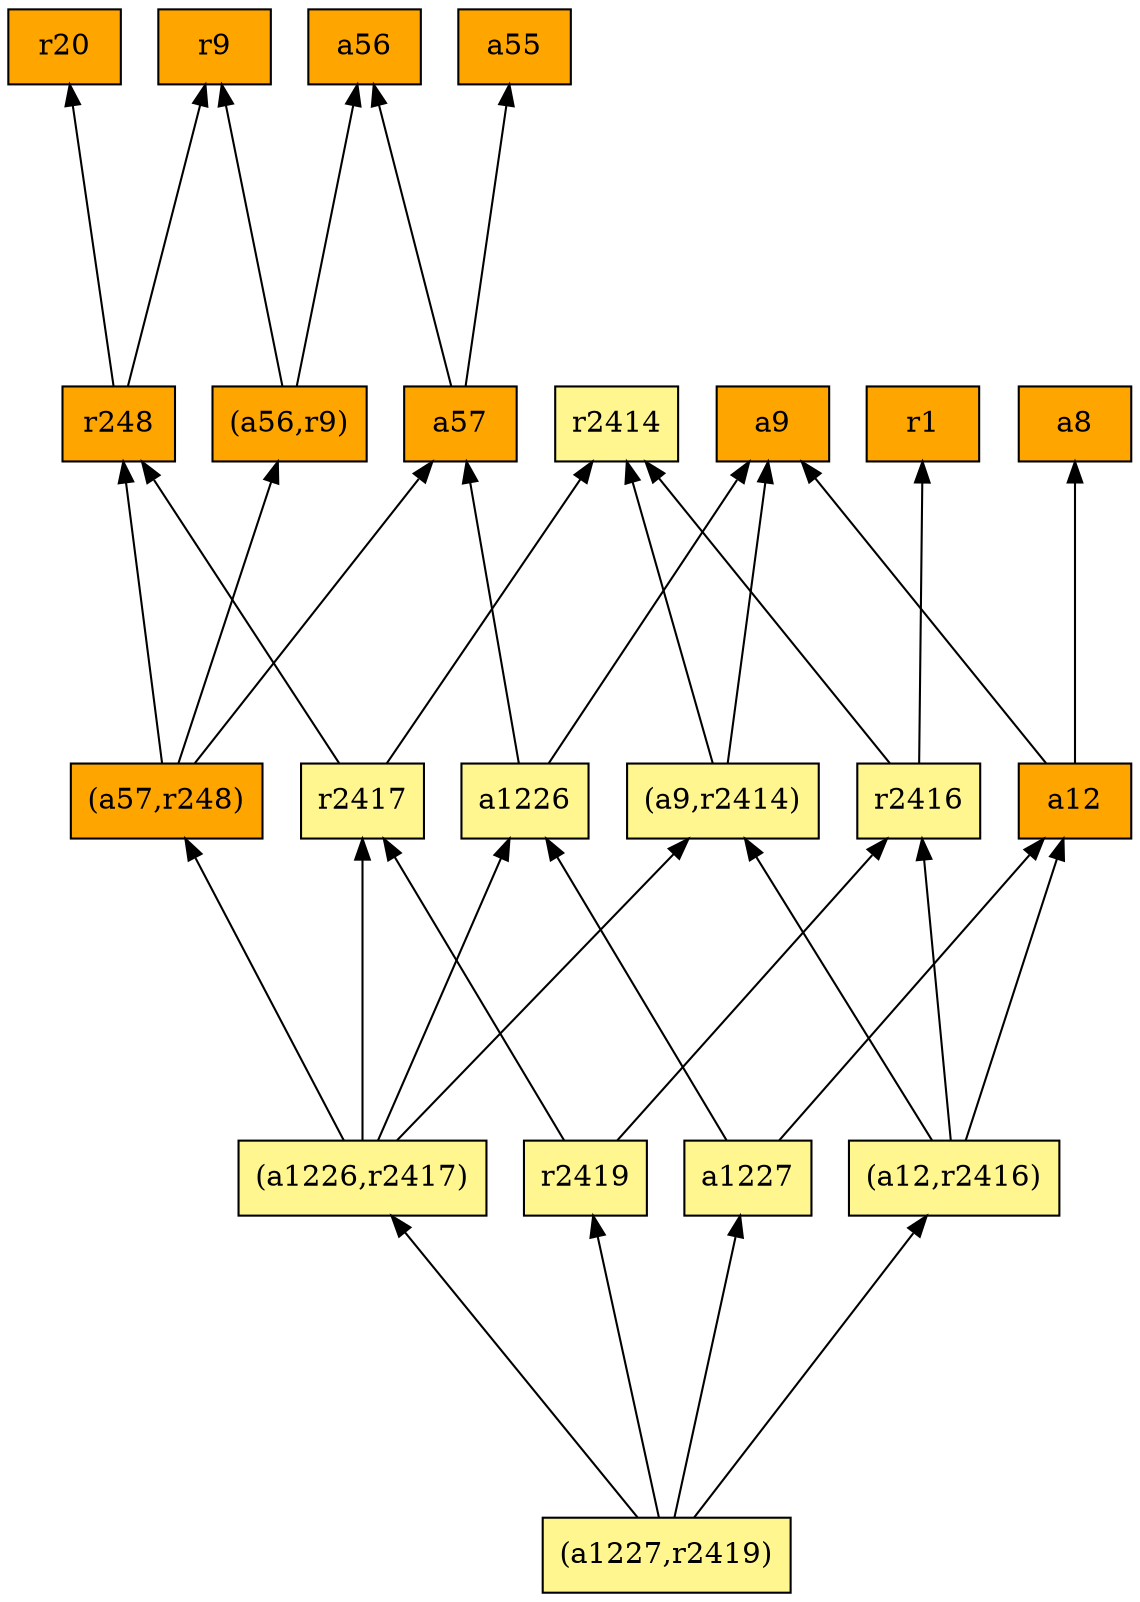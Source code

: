 digraph G {
rankdir=BT;ranksep="2.0";
"(a1226,r2417)" [shape=record,fillcolor=khaki1,style=filled,label="{(a1226,r2417)}"];
"a1226" [shape=record,fillcolor=khaki1,style=filled,label="{a1226}"];
"a8" [shape=record,fillcolor=orange,style=filled,label="{a8}"];
"a57" [shape=record,fillcolor=orange,style=filled,label="{a57}"];
"a56" [shape=record,fillcolor=orange,style=filled,label="{a56}"];
"r2417" [shape=record,fillcolor=khaki1,style=filled,label="{r2417}"];
"(a12,r2416)" [shape=record,fillcolor=khaki1,style=filled,label="{(a12,r2416)}"];
"r2416" [shape=record,fillcolor=khaki1,style=filled,label="{r2416}"];
"r9" [shape=record,fillcolor=orange,style=filled,label="{r9}"];
"(a9,r2414)" [shape=record,fillcolor=khaki1,style=filled,label="{(a9,r2414)}"];
"r2419" [shape=record,fillcolor=khaki1,style=filled,label="{r2419}"];
"(a1227,r2419)" [shape=record,fillcolor=khaki1,style=filled,label="{(a1227,r2419)}"];
"r248" [shape=record,fillcolor=orange,style=filled,label="{r248}"];
"(a57,r248)" [shape=record,fillcolor=orange,style=filled,label="{(a57,r248)}"];
"(a56,r9)" [shape=record,fillcolor=orange,style=filled,label="{(a56,r9)}"];
"a55" [shape=record,fillcolor=orange,style=filled,label="{a55}"];
"a9" [shape=record,fillcolor=orange,style=filled,label="{a9}"];
"r2414" [shape=record,fillcolor=khaki1,style=filled,label="{r2414}"];
"a1227" [shape=record,fillcolor=khaki1,style=filled,label="{a1227}"];
"r20" [shape=record,fillcolor=orange,style=filled,label="{r20}"];
"r1" [shape=record,fillcolor=orange,style=filled,label="{r1}"];
"a12" [shape=record,fillcolor=orange,style=filled,label="{a12}"];
"(a1226,r2417)" -> "a1226"
"(a1226,r2417)" -> "(a57,r248)"
"(a1226,r2417)" -> "r2417"
"(a1226,r2417)" -> "(a9,r2414)"
"a1226" -> "a57"
"a1226" -> "a9"
"a57" -> "a56"
"a57" -> "a55"
"r2417" -> "r248"
"r2417" -> "r2414"
"(a12,r2416)" -> "r2416"
"(a12,r2416)" -> "a12"
"(a12,r2416)" -> "(a9,r2414)"
"r2416" -> "r1"
"r2416" -> "r2414"
"(a9,r2414)" -> "a9"
"(a9,r2414)" -> "r2414"
"r2419" -> "r2417"
"r2419" -> "r2416"
"(a1227,r2419)" -> "(a1226,r2417)"
"(a1227,r2419)" -> "(a12,r2416)"
"(a1227,r2419)" -> "a1227"
"(a1227,r2419)" -> "r2419"
"r248" -> "r9"
"r248" -> "r20"
"(a57,r248)" -> "a57"
"(a57,r248)" -> "(a56,r9)"
"(a57,r248)" -> "r248"
"(a56,r9)" -> "r9"
"(a56,r9)" -> "a56"
"a1227" -> "a1226"
"a1227" -> "a12"
"a12" -> "a8"
"a12" -> "a9"
}